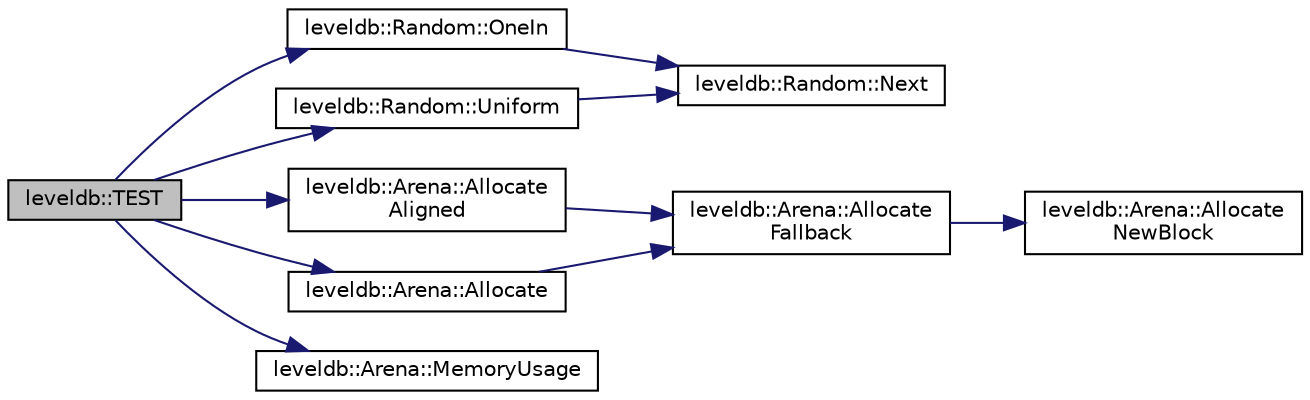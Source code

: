 digraph "leveldb::TEST"
{
  edge [fontname="Helvetica",fontsize="10",labelfontname="Helvetica",labelfontsize="10"];
  node [fontname="Helvetica",fontsize="10",shape=record];
  rankdir="LR";
  Node1 [label="leveldb::TEST",height=0.2,width=0.4,color="black", fillcolor="grey75", style="filled" fontcolor="black"];
  Node1 -> Node2 [color="midnightblue",fontsize="10",style="solid"];
  Node2 [label="leveldb::Random::OneIn",height=0.2,width=0.4,color="black", fillcolor="white", style="filled",URL="$classleveldb_1_1_random.html#abed35e25c0e08c2c4cb6d06b62cd1b73"];
  Node2 -> Node3 [color="midnightblue",fontsize="10",style="solid"];
  Node3 [label="leveldb::Random::Next",height=0.2,width=0.4,color="black", fillcolor="white", style="filled",URL="$classleveldb_1_1_random.html#a9e00ef1fcc82ed0ad16ba91b30ae8038"];
  Node1 -> Node4 [color="midnightblue",fontsize="10",style="solid"];
  Node4 [label="leveldb::Random::Uniform",height=0.2,width=0.4,color="black", fillcolor="white", style="filled",URL="$classleveldb_1_1_random.html#a9281323c3f115fa47a0f329f72ad2a80"];
  Node4 -> Node3 [color="midnightblue",fontsize="10",style="solid"];
  Node1 -> Node5 [color="midnightblue",fontsize="10",style="solid"];
  Node5 [label="leveldb::Arena::Allocate\lAligned",height=0.2,width=0.4,color="black", fillcolor="white", style="filled",URL="$classleveldb_1_1_arena.html#a9c1e8e695fe25ac96063f9fbacefee9e"];
  Node5 -> Node6 [color="midnightblue",fontsize="10",style="solid"];
  Node6 [label="leveldb::Arena::Allocate\lFallback",height=0.2,width=0.4,color="black", fillcolor="white", style="filled",URL="$classleveldb_1_1_arena.html#ae2769aced236a3e28f0f6414f0a604d0"];
  Node6 -> Node7 [color="midnightblue",fontsize="10",style="solid"];
  Node7 [label="leveldb::Arena::Allocate\lNewBlock",height=0.2,width=0.4,color="black", fillcolor="white", style="filled",URL="$classleveldb_1_1_arena.html#afb0a6d9d349dcc35ff0a0214062ebac8"];
  Node1 -> Node8 [color="midnightblue",fontsize="10",style="solid"];
  Node8 [label="leveldb::Arena::Allocate",height=0.2,width=0.4,color="black", fillcolor="white", style="filled",URL="$classleveldb_1_1_arena.html#add4bc4b1c8fdf5be7a96a7ec00a0732e"];
  Node8 -> Node6 [color="midnightblue",fontsize="10",style="solid"];
  Node1 -> Node9 [color="midnightblue",fontsize="10",style="solid"];
  Node9 [label="leveldb::Arena::MemoryUsage",height=0.2,width=0.4,color="black", fillcolor="white", style="filled",URL="$classleveldb_1_1_arena.html#aaf8db075d5d1130106bbbf66b1d267b2"];
}
